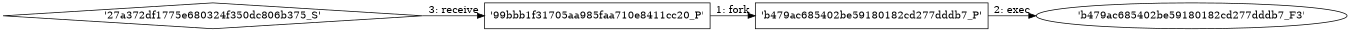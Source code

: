 digraph "D:\Learning\Paper\apt\基于CTI的攻击预警\Dataset\攻击图\ASGfromALLCTI\Cloud security controls series Azure AD Privileged Identity Management.dot" {
rankdir="LR"
size="9"
fixedsize="false"
splines="true"
nodesep=0.3
ranksep=0
fontsize=10
overlap="scalexy"
engine= "neato"
	"'99bbb1f31705aa985faa710e8411cc20_P'" [node_type=Process shape=box]
	"'b479ac685402be59180182cd277dddb7_P'" [node_type=Process shape=box]
	"'99bbb1f31705aa985faa710e8411cc20_P'" -> "'b479ac685402be59180182cd277dddb7_P'" [label="1: fork"]
	"'b479ac685402be59180182cd277dddb7_P'" [node_type=Process shape=box]
	"'b479ac685402be59180182cd277dddb7_F3'" [node_type=File shape=ellipse]
	"'b479ac685402be59180182cd277dddb7_P'" -> "'b479ac685402be59180182cd277dddb7_F3'" [label="2: exec"]
	"'99bbb1f31705aa985faa710e8411cc20_P'" [node_type=Process shape=box]
	"'27a372df1775e680324f350dc806b375_S'" [node_type=Socket shape=diamond]
	"'27a372df1775e680324f350dc806b375_S'" -> "'99bbb1f31705aa985faa710e8411cc20_P'" [label="3: receive"]
}
